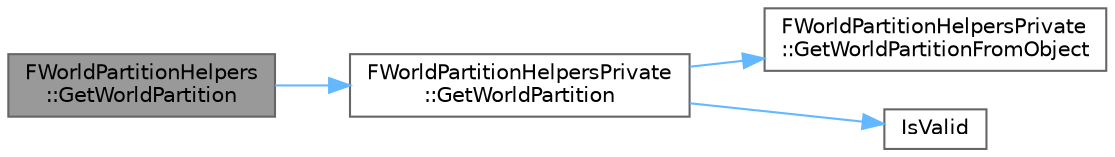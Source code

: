 digraph "FWorldPartitionHelpers::GetWorldPartition"
{
 // INTERACTIVE_SVG=YES
 // LATEX_PDF_SIZE
  bgcolor="transparent";
  edge [fontname=Helvetica,fontsize=10,labelfontname=Helvetica,labelfontsize=10];
  node [fontname=Helvetica,fontsize=10,shape=box,height=0.2,width=0.4];
  rankdir="LR";
  Node1 [id="Node000001",label="FWorldPartitionHelpers\l::GetWorldPartition",height=0.2,width=0.4,color="gray40", fillcolor="grey60", style="filled", fontcolor="black",tooltip="Returns the owning World Partition for this object."];
  Node1 -> Node2 [id="edge1_Node000001_Node000002",color="steelblue1",style="solid",tooltip=" "];
  Node2 [id="Node000002",label="FWorldPartitionHelpersPrivate\l::GetWorldPartition",height=0.2,width=0.4,color="grey40", fillcolor="white", style="filled",URL="$da/d84/namespaceFWorldPartitionHelpersPrivate.html#a9cb7af4c9cac8ff6a8f726177c5f0154",tooltip=" "];
  Node2 -> Node3 [id="edge2_Node000002_Node000003",color="steelblue1",style="solid",tooltip=" "];
  Node3 [id="Node000003",label="FWorldPartitionHelpersPrivate\l::GetWorldPartitionFromObject",height=0.2,width=0.4,color="grey40", fillcolor="white", style="filled",URL="$da/d84/namespaceFWorldPartitionHelpersPrivate.html#a2f12f6efef298ca435ce503325726b1b",tooltip=" "];
  Node2 -> Node4 [id="edge3_Node000002_Node000004",color="steelblue1",style="solid",tooltip=" "];
  Node4 [id="Node000004",label="IsValid",height=0.2,width=0.4,color="grey40", fillcolor="white", style="filled",URL="$d2/d4c/LiveLinkTypes_8h.html#ac532c4b500b1a85ea22217f2c65a70ed",tooltip=" "];
}
